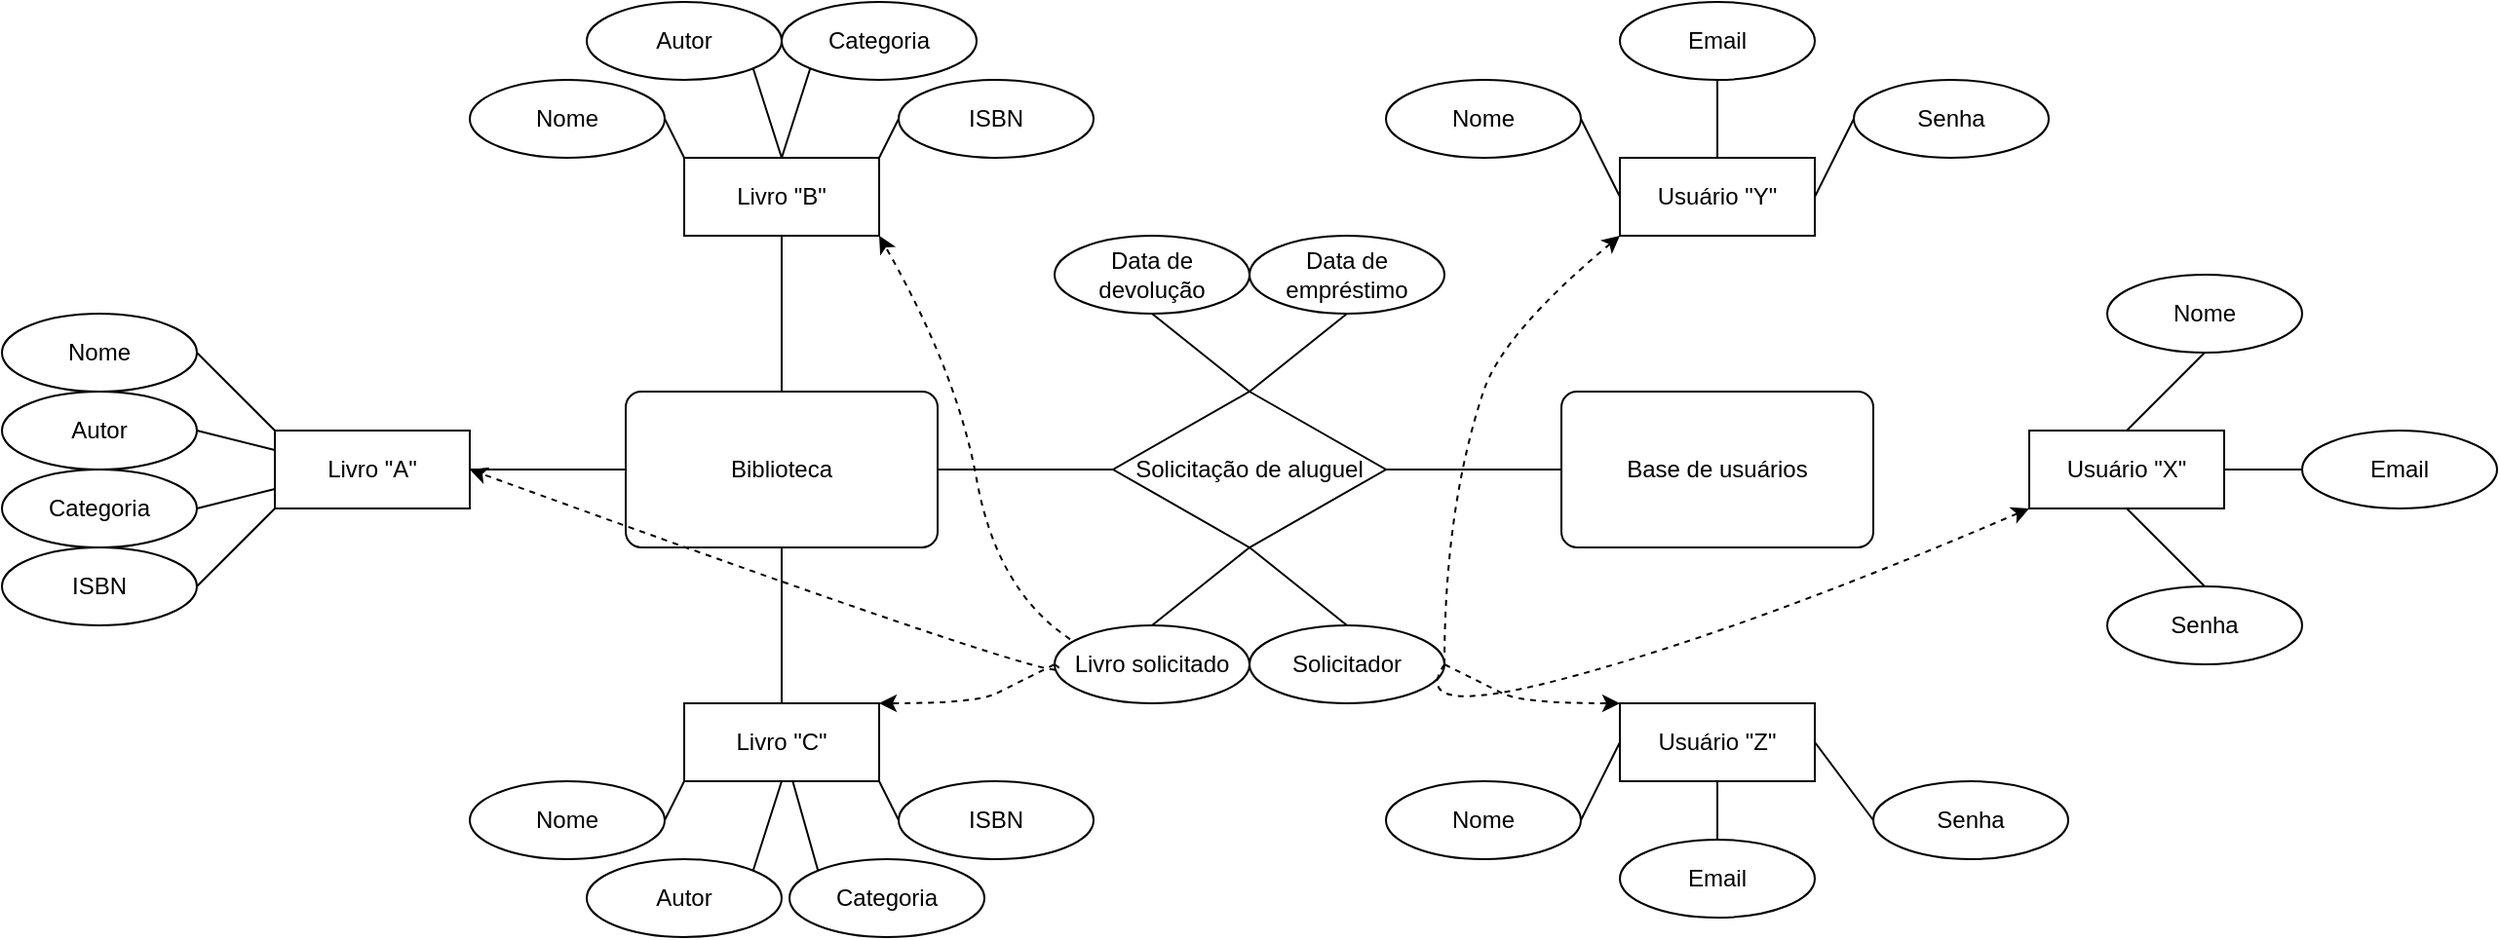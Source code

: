<mxfile version="24.0.5" type="github">
  <diagram name="Página-1" id="ZfAC0ltmeVqG5H71sMwh">
    <mxGraphModel dx="2247" dy="671" grid="1" gridSize="10" guides="1" tooltips="1" connect="1" arrows="1" fold="1" page="1" pageScale="1" pageWidth="1000" pageHeight="1169" math="0" shadow="0">
      <root>
        <mxCell id="0" />
        <mxCell id="1" parent="0" />
        <mxCell id="Kmo-SIVVVGikCY21M4dk-20" value="Livro &quot;A&quot;" style="whiteSpace=wrap;html=1;align=center;" vertex="1" parent="1">
          <mxGeometry x="-500" y="460" width="100" height="40" as="geometry" />
        </mxCell>
        <mxCell id="Kmo-SIVVVGikCY21M4dk-128" value="Autor" style="ellipse;whiteSpace=wrap;html=1;align=center;" vertex="1" parent="1">
          <mxGeometry x="-640" y="440" width="100" height="40" as="geometry" />
        </mxCell>
        <mxCell id="Kmo-SIVVVGikCY21M4dk-129" value="Categoria" style="ellipse;whiteSpace=wrap;html=1;align=center;" vertex="1" parent="1">
          <mxGeometry x="-640" y="480" width="100" height="40" as="geometry" />
        </mxCell>
        <mxCell id="Kmo-SIVVVGikCY21M4dk-130" value="Nome" style="ellipse;whiteSpace=wrap;html=1;align=center;" vertex="1" parent="1">
          <mxGeometry x="-640" y="400" width="100" height="40" as="geometry" />
        </mxCell>
        <mxCell id="Kmo-SIVVVGikCY21M4dk-131" value="ISBN" style="ellipse;whiteSpace=wrap;html=1;align=center;" vertex="1" parent="1">
          <mxGeometry x="-640" y="520" width="100" height="40" as="geometry" />
        </mxCell>
        <mxCell id="Kmo-SIVVVGikCY21M4dk-132" value="" style="endArrow=none;html=1;rounded=0;entryX=0;entryY=0;entryDx=0;entryDy=0;exitX=1;exitY=0.5;exitDx=0;exitDy=0;" edge="1" parent="1" source="Kmo-SIVVVGikCY21M4dk-130" target="Kmo-SIVVVGikCY21M4dk-20">
          <mxGeometry width="50" height="50" relative="1" as="geometry">
            <mxPoint x="-570" y="470" as="sourcePoint" />
            <mxPoint x="-520" y="420" as="targetPoint" />
          </mxGeometry>
        </mxCell>
        <mxCell id="Kmo-SIVVVGikCY21M4dk-133" value="" style="endArrow=none;html=1;rounded=0;entryX=0;entryY=0.25;entryDx=0;entryDy=0;exitX=1;exitY=0.5;exitDx=0;exitDy=0;" edge="1" parent="1" source="Kmo-SIVVVGikCY21M4dk-128" target="Kmo-SIVVVGikCY21M4dk-20">
          <mxGeometry width="50" height="50" relative="1" as="geometry">
            <mxPoint x="-540" y="590" as="sourcePoint" />
            <mxPoint x="-490" y="540" as="targetPoint" />
          </mxGeometry>
        </mxCell>
        <mxCell id="Kmo-SIVVVGikCY21M4dk-134" value="" style="endArrow=none;html=1;rounded=0;entryX=0;entryY=1;entryDx=0;entryDy=0;exitX=1;exitY=0.5;exitDx=0;exitDy=0;" edge="1" parent="1" source="Kmo-SIVVVGikCY21M4dk-131" target="Kmo-SIVVVGikCY21M4dk-20">
          <mxGeometry width="50" height="50" relative="1" as="geometry">
            <mxPoint x="-570" y="550" as="sourcePoint" />
            <mxPoint x="-520" y="500" as="targetPoint" />
          </mxGeometry>
        </mxCell>
        <mxCell id="Kmo-SIVVVGikCY21M4dk-135" value="" style="endArrow=none;html=1;rounded=0;exitX=1;exitY=0.5;exitDx=0;exitDy=0;entryX=0;entryY=0.75;entryDx=0;entryDy=0;" edge="1" parent="1" source="Kmo-SIVVVGikCY21M4dk-129" target="Kmo-SIVVVGikCY21M4dk-20">
          <mxGeometry width="50" height="50" relative="1" as="geometry">
            <mxPoint x="-550" y="550" as="sourcePoint" />
            <mxPoint x="-500" y="500" as="targetPoint" />
          </mxGeometry>
        </mxCell>
        <mxCell id="Kmo-SIVVVGikCY21M4dk-142" value="Livro &quot;B&quot;" style="whiteSpace=wrap;html=1;align=center;" vertex="1" parent="1">
          <mxGeometry x="-290" y="320" width="100" height="40" as="geometry" />
        </mxCell>
        <mxCell id="Kmo-SIVVVGikCY21M4dk-143" value="Autor" style="ellipse;whiteSpace=wrap;html=1;align=center;" vertex="1" parent="1">
          <mxGeometry x="-340" y="240" width="100" height="40" as="geometry" />
        </mxCell>
        <mxCell id="Kmo-SIVVVGikCY21M4dk-144" value="Categoria" style="ellipse;whiteSpace=wrap;html=1;align=center;" vertex="1" parent="1">
          <mxGeometry x="-240" y="240" width="100" height="40" as="geometry" />
        </mxCell>
        <mxCell id="Kmo-SIVVVGikCY21M4dk-145" value="Nome" style="ellipse;whiteSpace=wrap;html=1;align=center;" vertex="1" parent="1">
          <mxGeometry x="-400" y="280" width="100" height="40" as="geometry" />
        </mxCell>
        <mxCell id="Kmo-SIVVVGikCY21M4dk-146" value="ISBN" style="ellipse;whiteSpace=wrap;html=1;align=center;" vertex="1" parent="1">
          <mxGeometry x="-180" y="280" width="100" height="40" as="geometry" />
        </mxCell>
        <mxCell id="Kmo-SIVVVGikCY21M4dk-151" value="Livro &quot;C&quot;" style="whiteSpace=wrap;html=1;align=center;" vertex="1" parent="1">
          <mxGeometry x="-290" y="600" width="100" height="40" as="geometry" />
        </mxCell>
        <mxCell id="Kmo-SIVVVGikCY21M4dk-152" value="Autor" style="ellipse;whiteSpace=wrap;html=1;align=center;" vertex="1" parent="1">
          <mxGeometry x="-340" y="680" width="100" height="40" as="geometry" />
        </mxCell>
        <mxCell id="Kmo-SIVVVGikCY21M4dk-153" value="Categoria" style="ellipse;whiteSpace=wrap;html=1;align=center;" vertex="1" parent="1">
          <mxGeometry x="-236" y="680" width="100" height="40" as="geometry" />
        </mxCell>
        <mxCell id="Kmo-SIVVVGikCY21M4dk-154" value="Nome" style="ellipse;whiteSpace=wrap;html=1;align=center;" vertex="1" parent="1">
          <mxGeometry x="-400" y="640" width="100" height="40" as="geometry" />
        </mxCell>
        <mxCell id="Kmo-SIVVVGikCY21M4dk-155" value="ISBN" style="ellipse;whiteSpace=wrap;html=1;align=center;" vertex="1" parent="1">
          <mxGeometry x="-180" y="640" width="100" height="40" as="geometry" />
        </mxCell>
        <mxCell id="Kmo-SIVVVGikCY21M4dk-160" value="" style="endArrow=none;html=1;rounded=0;entryX=1;entryY=0.5;entryDx=0;entryDy=0;exitX=0;exitY=0;exitDx=0;exitDy=0;" edge="1" parent="1" source="Kmo-SIVVVGikCY21M4dk-142" target="Kmo-SIVVVGikCY21M4dk-145">
          <mxGeometry width="50" height="50" relative="1" as="geometry">
            <mxPoint x="-340" y="360" as="sourcePoint" />
            <mxPoint x="-290" y="310" as="targetPoint" />
          </mxGeometry>
        </mxCell>
        <mxCell id="Kmo-SIVVVGikCY21M4dk-161" value="" style="endArrow=none;html=1;rounded=0;entryX=0;entryY=0.5;entryDx=0;entryDy=0;exitX=1;exitY=0;exitDx=0;exitDy=0;" edge="1" parent="1" source="Kmo-SIVVVGikCY21M4dk-142" target="Kmo-SIVVVGikCY21M4dk-146">
          <mxGeometry width="50" height="50" relative="1" as="geometry">
            <mxPoint x="-170" y="370" as="sourcePoint" />
            <mxPoint x="-120" y="320" as="targetPoint" />
          </mxGeometry>
        </mxCell>
        <mxCell id="Kmo-SIVVVGikCY21M4dk-164" value="" style="endArrow=none;html=1;rounded=0;entryX=1;entryY=1;entryDx=0;entryDy=0;exitX=0.5;exitY=0;exitDx=0;exitDy=0;" edge="1" parent="1" source="Kmo-SIVVVGikCY21M4dk-142" target="Kmo-SIVVVGikCY21M4dk-143">
          <mxGeometry width="50" height="50" relative="1" as="geometry">
            <mxPoint x="-240" y="300" as="sourcePoint" />
            <mxPoint x="-230" y="300" as="targetPoint" />
          </mxGeometry>
        </mxCell>
        <mxCell id="Kmo-SIVVVGikCY21M4dk-165" value="" style="endArrow=none;html=1;rounded=0;exitX=0.5;exitY=0;exitDx=0;exitDy=0;entryX=0;entryY=1;entryDx=0;entryDy=0;" edge="1" parent="1" source="Kmo-SIVVVGikCY21M4dk-142" target="Kmo-SIVVVGikCY21M4dk-144">
          <mxGeometry width="50" height="50" relative="1" as="geometry">
            <mxPoint x="-230" y="340" as="sourcePoint" />
            <mxPoint x="-220" y="290" as="targetPoint" />
          </mxGeometry>
        </mxCell>
        <mxCell id="Kmo-SIVVVGikCY21M4dk-166" value="" style="endArrow=none;html=1;rounded=0;exitX=1;exitY=0;exitDx=0;exitDy=0;entryX=0.5;entryY=1;entryDx=0;entryDy=0;" edge="1" parent="1" source="Kmo-SIVVVGikCY21M4dk-152" target="Kmo-SIVVVGikCY21M4dk-151">
          <mxGeometry width="50" height="50" relative="1" as="geometry">
            <mxPoint x="-250" y="700" as="sourcePoint" />
            <mxPoint x="-200" y="650" as="targetPoint" />
          </mxGeometry>
        </mxCell>
        <mxCell id="Kmo-SIVVVGikCY21M4dk-167" value="" style="endArrow=none;html=1;rounded=0;entryX=0;entryY=0;entryDx=0;entryDy=0;" edge="1" parent="1" source="Kmo-SIVVVGikCY21M4dk-151" target="Kmo-SIVVVGikCY21M4dk-153">
          <mxGeometry width="50" height="50" relative="1" as="geometry">
            <mxPoint x="-240" y="760" as="sourcePoint" />
            <mxPoint x="-190" y="710" as="targetPoint" />
          </mxGeometry>
        </mxCell>
        <mxCell id="Kmo-SIVVVGikCY21M4dk-168" value="" style="endArrow=none;html=1;rounded=0;exitX=1;exitY=1;exitDx=0;exitDy=0;entryX=0;entryY=0.5;entryDx=0;entryDy=0;" edge="1" parent="1" source="Kmo-SIVVVGikCY21M4dk-151" target="Kmo-SIVVVGikCY21M4dk-155">
          <mxGeometry width="50" height="50" relative="1" as="geometry">
            <mxPoint x="-190" y="670" as="sourcePoint" />
            <mxPoint x="-140" y="620" as="targetPoint" />
          </mxGeometry>
        </mxCell>
        <mxCell id="Kmo-SIVVVGikCY21M4dk-169" value="" style="endArrow=none;html=1;rounded=0;entryX=0;entryY=1;entryDx=0;entryDy=0;exitX=1;exitY=0.5;exitDx=0;exitDy=0;" edge="1" parent="1" source="Kmo-SIVVVGikCY21M4dk-154" target="Kmo-SIVVVGikCY21M4dk-151">
          <mxGeometry width="50" height="50" relative="1" as="geometry">
            <mxPoint x="-310" y="700" as="sourcePoint" />
            <mxPoint x="-260" y="650" as="targetPoint" />
          </mxGeometry>
        </mxCell>
        <mxCell id="Kmo-SIVVVGikCY21M4dk-170" value="Biblioteca" style="rounded=1;arcSize=10;whiteSpace=wrap;html=1;align=center;" vertex="1" parent="1">
          <mxGeometry x="-320" y="440" width="160" height="80" as="geometry" />
        </mxCell>
        <mxCell id="Kmo-SIVVVGikCY21M4dk-188" value="Usuário &quot;X&quot;" style="whiteSpace=wrap;html=1;align=center;" vertex="1" parent="1">
          <mxGeometry x="400" y="460" width="100" height="40" as="geometry" />
        </mxCell>
        <mxCell id="Kmo-SIVVVGikCY21M4dk-189" value="Email" style="ellipse;whiteSpace=wrap;html=1;align=center;" vertex="1" parent="1">
          <mxGeometry x="540" y="460" width="100" height="40" as="geometry" />
        </mxCell>
        <mxCell id="Kmo-SIVVVGikCY21M4dk-190" value="Senha" style="ellipse;whiteSpace=wrap;html=1;align=center;" vertex="1" parent="1">
          <mxGeometry x="440" y="540" width="100" height="40" as="geometry" />
        </mxCell>
        <mxCell id="Kmo-SIVVVGikCY21M4dk-191" value="Nome" style="ellipse;whiteSpace=wrap;html=1;align=center;" vertex="1" parent="1">
          <mxGeometry x="440" y="380" width="100" height="40" as="geometry" />
        </mxCell>
        <mxCell id="Kmo-SIVVVGikCY21M4dk-195" value="Usuário &quot;Y&quot;" style="whiteSpace=wrap;html=1;align=center;" vertex="1" parent="1">
          <mxGeometry x="190" y="320" width="100" height="40" as="geometry" />
        </mxCell>
        <mxCell id="Kmo-SIVVVGikCY21M4dk-196" value="Email" style="ellipse;whiteSpace=wrap;html=1;align=center;" vertex="1" parent="1">
          <mxGeometry x="190" y="240" width="100" height="40" as="geometry" />
        </mxCell>
        <mxCell id="Kmo-SIVVVGikCY21M4dk-197" value="Senha" style="ellipse;whiteSpace=wrap;html=1;align=center;" vertex="1" parent="1">
          <mxGeometry x="310" y="280" width="100" height="40" as="geometry" />
        </mxCell>
        <mxCell id="Kmo-SIVVVGikCY21M4dk-198" value="Nome" style="ellipse;whiteSpace=wrap;html=1;align=center;" vertex="1" parent="1">
          <mxGeometry x="70" y="280" width="100" height="40" as="geometry" />
        </mxCell>
        <mxCell id="Kmo-SIVVVGikCY21M4dk-199" value="Usuário &quot;Z&quot;" style="whiteSpace=wrap;html=1;align=center;" vertex="1" parent="1">
          <mxGeometry x="190" y="600" width="100" height="40" as="geometry" />
        </mxCell>
        <mxCell id="Kmo-SIVVVGikCY21M4dk-200" value="Email" style="ellipse;whiteSpace=wrap;html=1;align=center;" vertex="1" parent="1">
          <mxGeometry x="190" y="670" width="100" height="40" as="geometry" />
        </mxCell>
        <mxCell id="Kmo-SIVVVGikCY21M4dk-201" value="Senha" style="ellipse;whiteSpace=wrap;html=1;align=center;" vertex="1" parent="1">
          <mxGeometry x="320" y="640" width="100" height="40" as="geometry" />
        </mxCell>
        <mxCell id="Kmo-SIVVVGikCY21M4dk-202" value="Nome" style="ellipse;whiteSpace=wrap;html=1;align=center;" vertex="1" parent="1">
          <mxGeometry x="70" y="640" width="100" height="40" as="geometry" />
        </mxCell>
        <mxCell id="Kmo-SIVVVGikCY21M4dk-203" value="" style="endArrow=none;html=1;rounded=0;entryX=1;entryY=0.5;entryDx=0;entryDy=0;exitX=0;exitY=0.5;exitDx=0;exitDy=0;" edge="1" parent="1" source="Kmo-SIVVVGikCY21M4dk-189" target="Kmo-SIVVVGikCY21M4dk-188">
          <mxGeometry width="50" height="50" relative="1" as="geometry">
            <mxPoint x="540" y="570" as="sourcePoint" />
            <mxPoint x="590" y="520" as="targetPoint" />
          </mxGeometry>
        </mxCell>
        <mxCell id="Kmo-SIVVVGikCY21M4dk-204" value="" style="endArrow=none;html=1;rounded=0;entryX=0.5;entryY=1;entryDx=0;entryDy=0;exitX=0.5;exitY=0;exitDx=0;exitDy=0;" edge="1" parent="1" source="Kmo-SIVVVGikCY21M4dk-190" target="Kmo-SIVVVGikCY21M4dk-188">
          <mxGeometry width="50" height="50" relative="1" as="geometry">
            <mxPoint x="520" y="570" as="sourcePoint" />
            <mxPoint x="570" y="520" as="targetPoint" />
          </mxGeometry>
        </mxCell>
        <mxCell id="Kmo-SIVVVGikCY21M4dk-205" value="" style="endArrow=none;html=1;rounded=0;exitX=0.5;exitY=0;exitDx=0;exitDy=0;entryX=0.5;entryY=1;entryDx=0;entryDy=0;" edge="1" parent="1" source="Kmo-SIVVVGikCY21M4dk-188" target="Kmo-SIVVVGikCY21M4dk-191">
          <mxGeometry width="50" height="50" relative="1" as="geometry">
            <mxPoint x="470" y="450" as="sourcePoint" />
            <mxPoint x="520" y="400" as="targetPoint" />
          </mxGeometry>
        </mxCell>
        <mxCell id="Kmo-SIVVVGikCY21M4dk-206" value="" style="endArrow=none;html=1;rounded=0;exitX=1;exitY=0.5;exitDx=0;exitDy=0;entryX=0;entryY=0.5;entryDx=0;entryDy=0;" edge="1" parent="1" source="Kmo-SIVVVGikCY21M4dk-198" target="Kmo-SIVVVGikCY21M4dk-195">
          <mxGeometry width="50" height="50" relative="1" as="geometry">
            <mxPoint x="160" y="390" as="sourcePoint" />
            <mxPoint x="210" y="340" as="targetPoint" />
          </mxGeometry>
        </mxCell>
        <mxCell id="Kmo-SIVVVGikCY21M4dk-207" value="" style="endArrow=none;html=1;rounded=0;exitX=0.5;exitY=0;exitDx=0;exitDy=0;entryX=0.5;entryY=1;entryDx=0;entryDy=0;" edge="1" parent="1" source="Kmo-SIVVVGikCY21M4dk-195" target="Kmo-SIVVVGikCY21M4dk-196">
          <mxGeometry width="50" height="50" relative="1" as="geometry">
            <mxPoint x="140" y="320" as="sourcePoint" />
            <mxPoint x="190" y="270" as="targetPoint" />
          </mxGeometry>
        </mxCell>
        <mxCell id="Kmo-SIVVVGikCY21M4dk-208" value="" style="endArrow=none;html=1;rounded=0;exitX=1;exitY=0.5;exitDx=0;exitDy=0;entryX=0;entryY=0.5;entryDx=0;entryDy=0;" edge="1" parent="1" source="Kmo-SIVVVGikCY21M4dk-195" target="Kmo-SIVVVGikCY21M4dk-197">
          <mxGeometry width="50" height="50" relative="1" as="geometry">
            <mxPoint x="310" y="330" as="sourcePoint" />
            <mxPoint x="360" y="280" as="targetPoint" />
          </mxGeometry>
        </mxCell>
        <mxCell id="Kmo-SIVVVGikCY21M4dk-209" value="" style="endArrow=none;html=1;rounded=0;exitX=1;exitY=0.5;exitDx=0;exitDy=0;entryX=0;entryY=0.5;entryDx=0;entryDy=0;" edge="1" parent="1" source="Kmo-SIVVVGikCY21M4dk-202" target="Kmo-SIVVVGikCY21M4dk-199">
          <mxGeometry width="50" height="50" relative="1" as="geometry">
            <mxPoint x="190" y="620" as="sourcePoint" />
            <mxPoint x="240" y="570" as="targetPoint" />
          </mxGeometry>
        </mxCell>
        <mxCell id="Kmo-SIVVVGikCY21M4dk-210" value="" style="endArrow=none;html=1;rounded=0;exitX=1;exitY=0.5;exitDx=0;exitDy=0;entryX=0;entryY=0.5;entryDx=0;entryDy=0;" edge="1" parent="1" source="Kmo-SIVVVGikCY21M4dk-199" target="Kmo-SIVVVGikCY21M4dk-201">
          <mxGeometry width="50" height="50" relative="1" as="geometry">
            <mxPoint x="300" y="640" as="sourcePoint" />
            <mxPoint x="350" y="590" as="targetPoint" />
          </mxGeometry>
        </mxCell>
        <mxCell id="Kmo-SIVVVGikCY21M4dk-211" value="" style="endArrow=none;html=1;rounded=0;exitX=0.5;exitY=0;exitDx=0;exitDy=0;entryX=0.5;entryY=1;entryDx=0;entryDy=0;" edge="1" parent="1" source="Kmo-SIVVVGikCY21M4dk-200" target="Kmo-SIVVVGikCY21M4dk-199">
          <mxGeometry width="50" height="50" relative="1" as="geometry">
            <mxPoint x="260" y="690" as="sourcePoint" />
            <mxPoint x="310" y="640" as="targetPoint" />
          </mxGeometry>
        </mxCell>
        <mxCell id="Kmo-SIVVVGikCY21M4dk-214" value="Solicitação de aluguel" style="shape=rhombus;perimeter=rhombusPerimeter;whiteSpace=wrap;html=1;align=center;" vertex="1" parent="1">
          <mxGeometry x="-70" y="440" width="140" height="80" as="geometry" />
        </mxCell>
        <mxCell id="Kmo-SIVVVGikCY21M4dk-217" value="Base de usuários" style="rounded=1;arcSize=10;whiteSpace=wrap;html=1;align=center;" vertex="1" parent="1">
          <mxGeometry x="160" y="440" width="160" height="80" as="geometry" />
        </mxCell>
        <mxCell id="Kmo-SIVVVGikCY21M4dk-219" value="" style="endArrow=none;html=1;rounded=0;exitX=1;exitY=0.5;exitDx=0;exitDy=0;entryX=0;entryY=0.5;entryDx=0;entryDy=0;" edge="1" parent="1" source="Kmo-SIVVVGikCY21M4dk-20" target="Kmo-SIVVVGikCY21M4dk-170">
          <mxGeometry width="50" height="50" relative="1" as="geometry">
            <mxPoint x="-400" y="510" as="sourcePoint" />
            <mxPoint x="-350" y="460" as="targetPoint" />
          </mxGeometry>
        </mxCell>
        <mxCell id="Kmo-SIVVVGikCY21M4dk-220" value="" style="endArrow=none;html=1;rounded=0;entryX=0.5;entryY=1;entryDx=0;entryDy=0;exitX=0.5;exitY=0;exitDx=0;exitDy=0;" edge="1" parent="1" source="Kmo-SIVVVGikCY21M4dk-170" target="Kmo-SIVVVGikCY21M4dk-142">
          <mxGeometry width="50" height="50" relative="1" as="geometry">
            <mxPoint x="-270" y="390" as="sourcePoint" />
            <mxPoint x="-220" y="340" as="targetPoint" />
          </mxGeometry>
        </mxCell>
        <mxCell id="Kmo-SIVVVGikCY21M4dk-221" value="" style="endArrow=none;html=1;rounded=0;entryX=0.5;entryY=1;entryDx=0;entryDy=0;exitX=0.5;exitY=0;exitDx=0;exitDy=0;" edge="1" parent="1" source="Kmo-SIVVVGikCY21M4dk-151" target="Kmo-SIVVVGikCY21M4dk-170">
          <mxGeometry width="50" height="50" relative="1" as="geometry">
            <mxPoint x="-290" y="590" as="sourcePoint" />
            <mxPoint x="-240" y="540" as="targetPoint" />
          </mxGeometry>
        </mxCell>
        <mxCell id="Kmo-SIVVVGikCY21M4dk-227" value="" style="curved=1;endArrow=classic;html=1;rounded=0;dashed=1;entryX=1;entryY=1;entryDx=0;entryDy=0;exitX=0;exitY=0.5;exitDx=0;exitDy=0;" edge="1" parent="1" source="Kmo-SIVVVGikCY21M4dk-229" target="Kmo-SIVVVGikCY21M4dk-142">
          <mxGeometry width="50" height="50" relative="1" as="geometry">
            <mxPoint x="-110" y="590" as="sourcePoint" />
            <mxPoint x="-60" y="540" as="targetPoint" />
            <Array as="points">
              <mxPoint x="-60" y="590" />
              <mxPoint x="-130" y="540" />
              <mxPoint x="-150" y="430" />
            </Array>
          </mxGeometry>
        </mxCell>
        <mxCell id="Kmo-SIVVVGikCY21M4dk-228" value="" style="curved=1;endArrow=classic;html=1;rounded=0;dashed=1;entryX=1;entryY=0;entryDx=0;entryDy=0;exitX=0;exitY=0.5;exitDx=0;exitDy=0;" edge="1" parent="1" source="Kmo-SIVVVGikCY21M4dk-229" target="Kmo-SIVVVGikCY21M4dk-151">
          <mxGeometry width="50" height="50" relative="1" as="geometry">
            <mxPoint x="-570" y="790" as="sourcePoint" />
            <mxPoint x="-510" y="730" as="targetPoint" />
            <Array as="points">
              <mxPoint x="-120" y="590" />
              <mxPoint x="-140" y="600" />
            </Array>
          </mxGeometry>
        </mxCell>
        <mxCell id="Kmo-SIVVVGikCY21M4dk-229" value="Livro solicitado" style="ellipse;whiteSpace=wrap;html=1;align=center;" vertex="1" parent="1">
          <mxGeometry x="-100" y="560" width="100" height="40" as="geometry" />
        </mxCell>
        <mxCell id="Kmo-SIVVVGikCY21M4dk-230" value="" style="curved=1;endArrow=classic;html=1;rounded=0;dashed=1;entryX=1;entryY=0.5;entryDx=0;entryDy=0;exitX=0;exitY=0.5;exitDx=0;exitDy=0;" edge="1" parent="1" source="Kmo-SIVVVGikCY21M4dk-229" target="Kmo-SIVVVGikCY21M4dk-20">
          <mxGeometry width="50" height="50" relative="1" as="geometry">
            <mxPoint x="-70" y="530" as="sourcePoint" />
            <mxPoint x="-60" y="380" as="targetPoint" />
            <Array as="points">
              <mxPoint x="-70" y="600" />
            </Array>
          </mxGeometry>
        </mxCell>
        <mxCell id="Kmo-SIVVVGikCY21M4dk-231" value="" style="endArrow=none;html=1;rounded=0;entryX=0.5;entryY=1;entryDx=0;entryDy=0;exitX=0.5;exitY=0;exitDx=0;exitDy=0;" edge="1" parent="1" source="Kmo-SIVVVGikCY21M4dk-229" target="Kmo-SIVVVGikCY21M4dk-214">
          <mxGeometry width="50" height="50" relative="1" as="geometry">
            <mxPoint x="80" y="560" as="sourcePoint" />
            <mxPoint x="130" y="510" as="targetPoint" />
          </mxGeometry>
        </mxCell>
        <mxCell id="Kmo-SIVVVGikCY21M4dk-232" value="Data de empréstimo" style="ellipse;whiteSpace=wrap;html=1;align=center;" vertex="1" parent="1">
          <mxGeometry y="360" width="100" height="40" as="geometry" />
        </mxCell>
        <mxCell id="Kmo-SIVVVGikCY21M4dk-233" value="Data de devolução" style="ellipse;whiteSpace=wrap;html=1;align=center;" vertex="1" parent="1">
          <mxGeometry x="-100" y="360" width="100" height="40" as="geometry" />
        </mxCell>
        <mxCell id="Kmo-SIVVVGikCY21M4dk-234" value="Solicitador" style="ellipse;whiteSpace=wrap;html=1;align=center;" vertex="1" parent="1">
          <mxGeometry y="560" width="100" height="40" as="geometry" />
        </mxCell>
        <mxCell id="Kmo-SIVVVGikCY21M4dk-235" value="" style="endArrow=none;html=1;rounded=0;entryX=0.5;entryY=1;entryDx=0;entryDy=0;exitX=0.5;exitY=0;exitDx=0;exitDy=0;" edge="1" parent="1" source="Kmo-SIVVVGikCY21M4dk-234" target="Kmo-SIVVVGikCY21M4dk-214">
          <mxGeometry width="50" height="50" relative="1" as="geometry">
            <mxPoint x="60" y="560" as="sourcePoint" />
            <mxPoint x="110" y="510" as="targetPoint" />
          </mxGeometry>
        </mxCell>
        <mxCell id="Kmo-SIVVVGikCY21M4dk-236" value="" style="endArrow=none;html=1;rounded=0;entryX=0.5;entryY=1;entryDx=0;entryDy=0;exitX=0.5;exitY=0;exitDx=0;exitDy=0;" edge="1" parent="1" source="Kmo-SIVVVGikCY21M4dk-214" target="Kmo-SIVVVGikCY21M4dk-233">
          <mxGeometry width="50" height="50" relative="1" as="geometry">
            <mxPoint x="-60" y="460" as="sourcePoint" />
            <mxPoint x="-10" y="410" as="targetPoint" />
          </mxGeometry>
        </mxCell>
        <mxCell id="Kmo-SIVVVGikCY21M4dk-237" value="" style="endArrow=none;html=1;rounded=0;entryX=0.5;entryY=1;entryDx=0;entryDy=0;exitX=0.5;exitY=0;exitDx=0;exitDy=0;" edge="1" parent="1" source="Kmo-SIVVVGikCY21M4dk-214" target="Kmo-SIVVVGikCY21M4dk-232">
          <mxGeometry width="50" height="50" relative="1" as="geometry">
            <mxPoint x="100" y="470" as="sourcePoint" />
            <mxPoint x="150" y="420" as="targetPoint" />
          </mxGeometry>
        </mxCell>
        <mxCell id="Kmo-SIVVVGikCY21M4dk-241" value="" style="endArrow=none;html=1;rounded=0;entryX=1;entryY=0.5;entryDx=0;entryDy=0;exitX=0;exitY=0.5;exitDx=0;exitDy=0;" edge="1" parent="1" source="Kmo-SIVVVGikCY21M4dk-214" target="Kmo-SIVVVGikCY21M4dk-170">
          <mxGeometry width="50" height="50" relative="1" as="geometry">
            <mxPoint x="-150" y="540" as="sourcePoint" />
            <mxPoint x="-100" y="490" as="targetPoint" />
          </mxGeometry>
        </mxCell>
        <mxCell id="Kmo-SIVVVGikCY21M4dk-242" value="" style="endArrow=none;html=1;rounded=0;exitX=1;exitY=0.5;exitDx=0;exitDy=0;entryX=0;entryY=0.5;entryDx=0;entryDy=0;" edge="1" parent="1" source="Kmo-SIVVVGikCY21M4dk-214" target="Kmo-SIVVVGikCY21M4dk-217">
          <mxGeometry width="50" height="50" relative="1" as="geometry">
            <mxPoint x="110" y="490" as="sourcePoint" />
            <mxPoint x="160" y="440" as="targetPoint" />
          </mxGeometry>
        </mxCell>
        <mxCell id="Kmo-SIVVVGikCY21M4dk-244" value="" style="curved=1;endArrow=classic;html=1;rounded=0;dashed=1;entryX=0;entryY=1;entryDx=0;entryDy=0;exitX=1;exitY=0.5;exitDx=0;exitDy=0;" edge="1" parent="1" source="Kmo-SIVVVGikCY21M4dk-234" target="Kmo-SIVVVGikCY21M4dk-195">
          <mxGeometry width="50" height="50" relative="1" as="geometry">
            <mxPoint x="140" y="600" as="sourcePoint" />
            <mxPoint x="230" y="380" as="targetPoint" />
            <Array as="points">
              <mxPoint x="100" y="540" />
              <mxPoint x="110" y="470" />
              <mxPoint x="130" y="410" />
            </Array>
          </mxGeometry>
        </mxCell>
        <mxCell id="Kmo-SIVVVGikCY21M4dk-245" value="" style="curved=1;endArrow=classic;html=1;rounded=0;dashed=1;entryX=0;entryY=0;entryDx=0;entryDy=0;exitX=1;exitY=0.5;exitDx=0;exitDy=0;" edge="1" parent="1" source="Kmo-SIVVVGikCY21M4dk-234" target="Kmo-SIVVVGikCY21M4dk-199">
          <mxGeometry width="50" height="50" relative="1" as="geometry">
            <mxPoint x="100" y="580" as="sourcePoint" />
            <mxPoint x="190" y="600" as="targetPoint" />
            <Array as="points">
              <mxPoint x="120" y="590" />
              <mxPoint x="140" y="600" />
            </Array>
          </mxGeometry>
        </mxCell>
        <mxCell id="Kmo-SIVVVGikCY21M4dk-246" value="" style="curved=1;endArrow=classic;html=1;rounded=0;dashed=1;entryX=0;entryY=1;entryDx=0;entryDy=0;exitX=1;exitY=0.5;exitDx=0;exitDy=0;" edge="1" parent="1" source="Kmo-SIVVVGikCY21M4dk-234" target="Kmo-SIVVVGikCY21M4dk-188">
          <mxGeometry width="50" height="50" relative="1" as="geometry">
            <mxPoint x="120" y="610" as="sourcePoint" />
            <mxPoint x="400" y="480" as="targetPoint" />
            <Array as="points">
              <mxPoint x="80" y="610" />
              <mxPoint x="260" y="560" />
            </Array>
          </mxGeometry>
        </mxCell>
      </root>
    </mxGraphModel>
  </diagram>
</mxfile>
